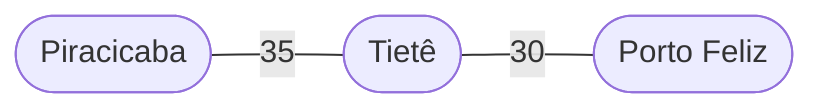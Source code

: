 flowchart LR
    Piracicaba([Piracicaba]) --- |35| Tiete([Tietê])
    Tiete([Tietê]) --- |30| PortoFeliz([Porto Feliz])
